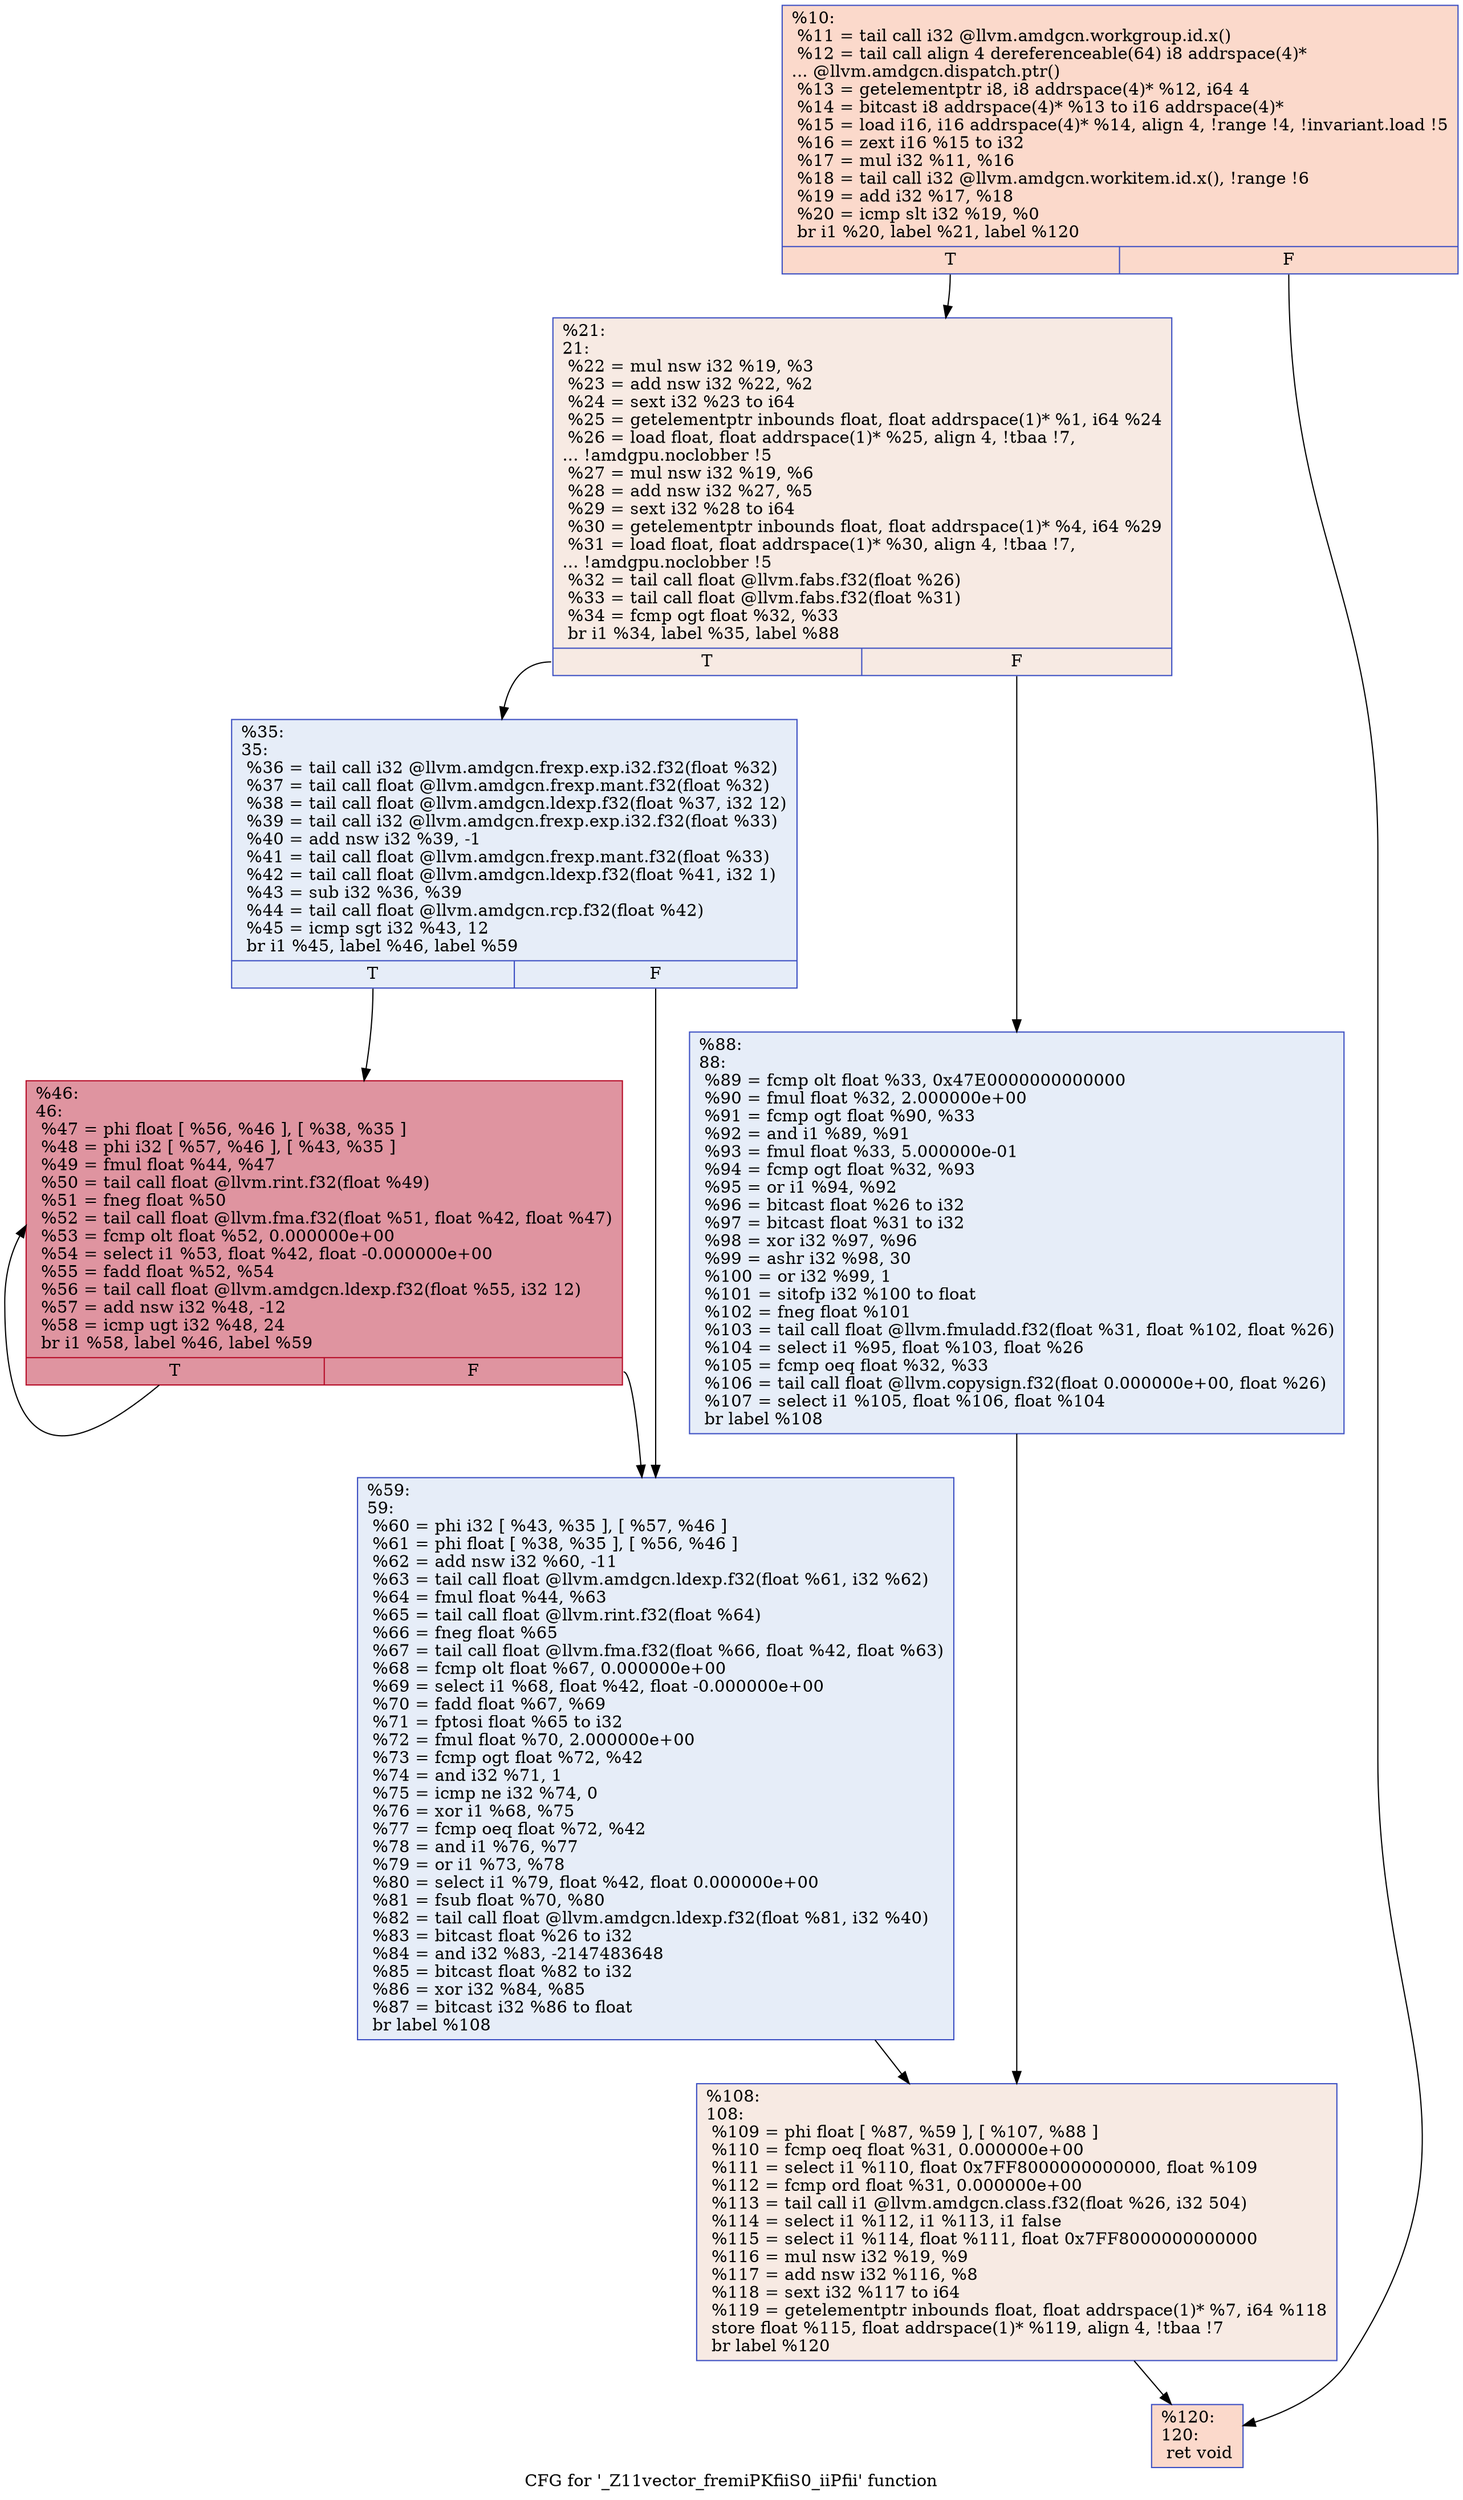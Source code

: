 digraph "CFG for '_Z11vector_fremiPKfiiS0_iiPfii' function" {
	label="CFG for '_Z11vector_fremiPKfiiS0_iiPfii' function";

	Node0x64b9c30 [shape=record,color="#3d50c3ff", style=filled, fillcolor="#f7a88970",label="{%10:\l  %11 = tail call i32 @llvm.amdgcn.workgroup.id.x()\l  %12 = tail call align 4 dereferenceable(64) i8 addrspace(4)*\l... @llvm.amdgcn.dispatch.ptr()\l  %13 = getelementptr i8, i8 addrspace(4)* %12, i64 4\l  %14 = bitcast i8 addrspace(4)* %13 to i16 addrspace(4)*\l  %15 = load i16, i16 addrspace(4)* %14, align 4, !range !4, !invariant.load !5\l  %16 = zext i16 %15 to i32\l  %17 = mul i32 %11, %16\l  %18 = tail call i32 @llvm.amdgcn.workitem.id.x(), !range !6\l  %19 = add i32 %17, %18\l  %20 = icmp slt i32 %19, %0\l  br i1 %20, label %21, label %120\l|{<s0>T|<s1>F}}"];
	Node0x64b9c30:s0 -> Node0x64bc700;
	Node0x64b9c30:s1 -> Node0x64bc790;
	Node0x64bc700 [shape=record,color="#3d50c3ff", style=filled, fillcolor="#eed0c070",label="{%21:\l21:                                               \l  %22 = mul nsw i32 %19, %3\l  %23 = add nsw i32 %22, %2\l  %24 = sext i32 %23 to i64\l  %25 = getelementptr inbounds float, float addrspace(1)* %1, i64 %24\l  %26 = load float, float addrspace(1)* %25, align 4, !tbaa !7,\l... !amdgpu.noclobber !5\l  %27 = mul nsw i32 %19, %6\l  %28 = add nsw i32 %27, %5\l  %29 = sext i32 %28 to i64\l  %30 = getelementptr inbounds float, float addrspace(1)* %4, i64 %29\l  %31 = load float, float addrspace(1)* %30, align 4, !tbaa !7,\l... !amdgpu.noclobber !5\l  %32 = tail call float @llvm.fabs.f32(float %26)\l  %33 = tail call float @llvm.fabs.f32(float %31)\l  %34 = fcmp ogt float %32, %33\l  br i1 %34, label %35, label %88\l|{<s0>T|<s1>F}}"];
	Node0x64bc700:s0 -> Node0x64be0a0;
	Node0x64bc700:s1 -> Node0x64be130;
	Node0x64be0a0 [shape=record,color="#3d50c3ff", style=filled, fillcolor="#c7d7f070",label="{%35:\l35:                                               \l  %36 = tail call i32 @llvm.amdgcn.frexp.exp.i32.f32(float %32)\l  %37 = tail call float @llvm.amdgcn.frexp.mant.f32(float %32)\l  %38 = tail call float @llvm.amdgcn.ldexp.f32(float %37, i32 12)\l  %39 = tail call i32 @llvm.amdgcn.frexp.exp.i32.f32(float %33)\l  %40 = add nsw i32 %39, -1\l  %41 = tail call float @llvm.amdgcn.frexp.mant.f32(float %33)\l  %42 = tail call float @llvm.amdgcn.ldexp.f32(float %41, i32 1)\l  %43 = sub i32 %36, %39\l  %44 = tail call float @llvm.amdgcn.rcp.f32(float %42)\l  %45 = icmp sgt i32 %43, 12\l  br i1 %45, label %46, label %59\l|{<s0>T|<s1>F}}"];
	Node0x64be0a0:s0 -> Node0x64bf010;
	Node0x64be0a0:s1 -> Node0x64bf0a0;
	Node0x64bf010 [shape=record,color="#b70d28ff", style=filled, fillcolor="#b70d2870",label="{%46:\l46:                                               \l  %47 = phi float [ %56, %46 ], [ %38, %35 ]\l  %48 = phi i32 [ %57, %46 ], [ %43, %35 ]\l  %49 = fmul float %44, %47\l  %50 = tail call float @llvm.rint.f32(float %49)\l  %51 = fneg float %50\l  %52 = tail call float @llvm.fma.f32(float %51, float %42, float %47)\l  %53 = fcmp olt float %52, 0.000000e+00\l  %54 = select i1 %53, float %42, float -0.000000e+00\l  %55 = fadd float %52, %54\l  %56 = tail call float @llvm.amdgcn.ldexp.f32(float %55, i32 12)\l  %57 = add nsw i32 %48, -12\l  %58 = icmp ugt i32 %48, 24\l  br i1 %58, label %46, label %59\l|{<s0>T|<s1>F}}"];
	Node0x64bf010:s0 -> Node0x64bf010;
	Node0x64bf010:s1 -> Node0x64bf0a0;
	Node0x64bf0a0 [shape=record,color="#3d50c3ff", style=filled, fillcolor="#c7d7f070",label="{%59:\l59:                                               \l  %60 = phi i32 [ %43, %35 ], [ %57, %46 ]\l  %61 = phi float [ %38, %35 ], [ %56, %46 ]\l  %62 = add nsw i32 %60, -11\l  %63 = tail call float @llvm.amdgcn.ldexp.f32(float %61, i32 %62)\l  %64 = fmul float %44, %63\l  %65 = tail call float @llvm.rint.f32(float %64)\l  %66 = fneg float %65\l  %67 = tail call float @llvm.fma.f32(float %66, float %42, float %63)\l  %68 = fcmp olt float %67, 0.000000e+00\l  %69 = select i1 %68, float %42, float -0.000000e+00\l  %70 = fadd float %67, %69\l  %71 = fptosi float %65 to i32\l  %72 = fmul float %70, 2.000000e+00\l  %73 = fcmp ogt float %72, %42\l  %74 = and i32 %71, 1\l  %75 = icmp ne i32 %74, 0\l  %76 = xor i1 %68, %75\l  %77 = fcmp oeq float %72, %42\l  %78 = and i1 %76, %77\l  %79 = or i1 %73, %78\l  %80 = select i1 %79, float %42, float 0.000000e+00\l  %81 = fsub float %70, %80\l  %82 = tail call float @llvm.amdgcn.ldexp.f32(float %81, i32 %40)\l  %83 = bitcast float %26 to i32\l  %84 = and i32 %83, -2147483648\l  %85 = bitcast float %82 to i32\l  %86 = xor i32 %84, %85\l  %87 = bitcast i32 %86 to float\l  br label %108\l}"];
	Node0x64bf0a0 -> Node0x64c1d50;
	Node0x64be130 [shape=record,color="#3d50c3ff", style=filled, fillcolor="#c7d7f070",label="{%88:\l88:                                               \l  %89 = fcmp olt float %33, 0x47E0000000000000\l  %90 = fmul float %32, 2.000000e+00\l  %91 = fcmp ogt float %90, %33\l  %92 = and i1 %89, %91\l  %93 = fmul float %33, 5.000000e-01\l  %94 = fcmp ogt float %32, %93\l  %95 = or i1 %94, %92\l  %96 = bitcast float %26 to i32\l  %97 = bitcast float %31 to i32\l  %98 = xor i32 %97, %96\l  %99 = ashr i32 %98, 30\l  %100 = or i32 %99, 1\l  %101 = sitofp i32 %100 to float\l  %102 = fneg float %101\l  %103 = tail call float @llvm.fmuladd.f32(float %31, float %102, float %26)\l  %104 = select i1 %95, float %103, float %26\l  %105 = fcmp oeq float %32, %33\l  %106 = tail call float @llvm.copysign.f32(float 0.000000e+00, float %26)\l  %107 = select i1 %105, float %106, float %104\l  br label %108\l}"];
	Node0x64be130 -> Node0x64c1d50;
	Node0x64c1d50 [shape=record,color="#3d50c3ff", style=filled, fillcolor="#eed0c070",label="{%108:\l108:                                              \l  %109 = phi float [ %87, %59 ], [ %107, %88 ]\l  %110 = fcmp oeq float %31, 0.000000e+00\l  %111 = select i1 %110, float 0x7FF8000000000000, float %109\l  %112 = fcmp ord float %31, 0.000000e+00\l  %113 = tail call i1 @llvm.amdgcn.class.f32(float %26, i32 504)\l  %114 = select i1 %112, i1 %113, i1 false\l  %115 = select i1 %114, float %111, float 0x7FF8000000000000\l  %116 = mul nsw i32 %19, %9\l  %117 = add nsw i32 %116, %8\l  %118 = sext i32 %117 to i64\l  %119 = getelementptr inbounds float, float addrspace(1)* %7, i64 %118\l  store float %115, float addrspace(1)* %119, align 4, !tbaa !7\l  br label %120\l}"];
	Node0x64c1d50 -> Node0x64bc790;
	Node0x64bc790 [shape=record,color="#3d50c3ff", style=filled, fillcolor="#f7a88970",label="{%120:\l120:                                              \l  ret void\l}"];
}
